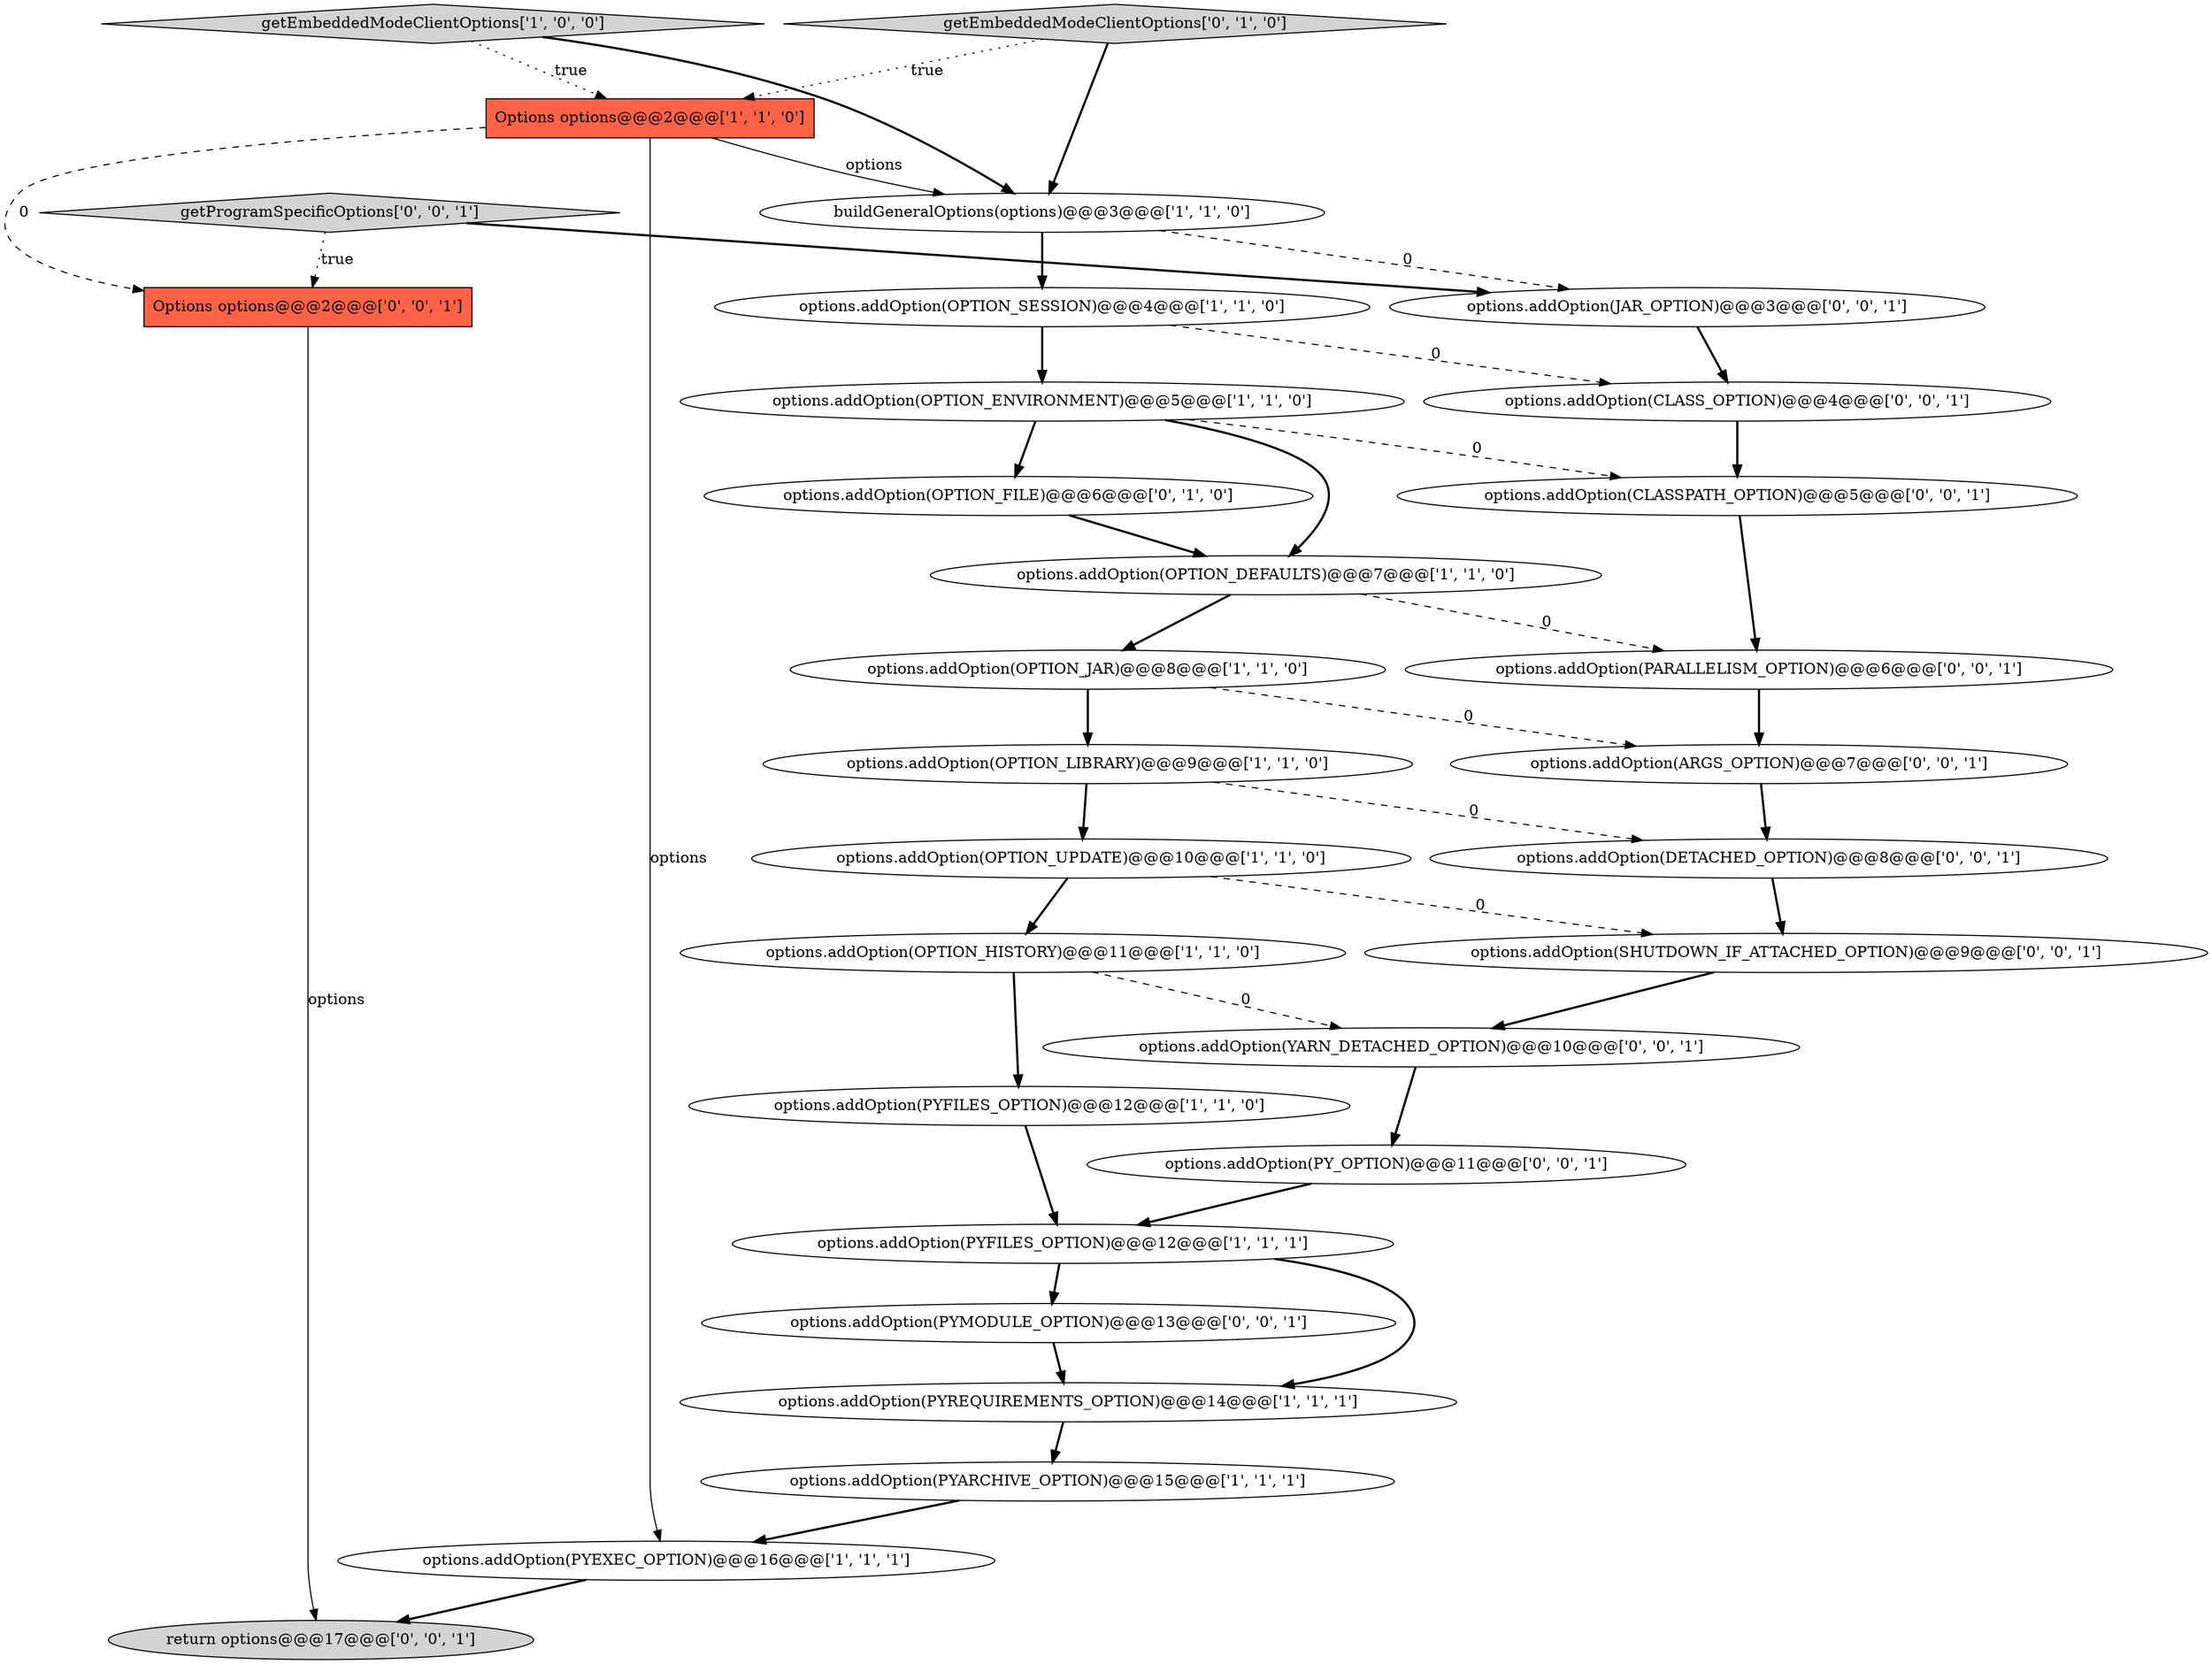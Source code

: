 digraph {
1 [style = filled, label = "options.addOption(OPTION_UPDATE)@@@10@@@['1', '1', '0']", fillcolor = white, shape = ellipse image = "AAA0AAABBB1BBB"];
22 [style = filled, label = "options.addOption(JAR_OPTION)@@@3@@@['0', '0', '1']", fillcolor = white, shape = ellipse image = "AAA0AAABBB3BBB"];
27 [style = filled, label = "Options options@@@2@@@['0', '0', '1']", fillcolor = tomato, shape = box image = "AAA0AAABBB3BBB"];
5 [style = filled, label = "options.addOption(PYARCHIVE_OPTION)@@@15@@@['1', '1', '1']", fillcolor = white, shape = ellipse image = "AAA0AAABBB1BBB"];
26 [style = filled, label = "options.addOption(SHUTDOWN_IF_ATTACHED_OPTION)@@@9@@@['0', '0', '1']", fillcolor = white, shape = ellipse image = "AAA0AAABBB3BBB"];
12 [style = filled, label = "options.addOption(OPTION_ENVIRONMENT)@@@5@@@['1', '1', '0']", fillcolor = white, shape = ellipse image = "AAA0AAABBB1BBB"];
0 [style = filled, label = "buildGeneralOptions(options)@@@3@@@['1', '1', '0']", fillcolor = white, shape = ellipse image = "AAA0AAABBB1BBB"];
9 [style = filled, label = "options.addOption(PYFILES_OPTION)@@@12@@@['1', '1', '1']", fillcolor = white, shape = ellipse image = "AAA0AAABBB1BBB"];
6 [style = filled, label = "options.addOption(OPTION_JAR)@@@8@@@['1', '1', '0']", fillcolor = white, shape = ellipse image = "AAA0AAABBB1BBB"];
15 [style = filled, label = "getEmbeddedModeClientOptions['0', '1', '0']", fillcolor = lightgray, shape = diamond image = "AAA0AAABBB2BBB"];
11 [style = filled, label = "options.addOption(OPTION_SESSION)@@@4@@@['1', '1', '0']", fillcolor = white, shape = ellipse image = "AAA0AAABBB1BBB"];
17 [style = filled, label = "options.addOption(PY_OPTION)@@@11@@@['0', '0', '1']", fillcolor = white, shape = ellipse image = "AAA0AAABBB3BBB"];
2 [style = filled, label = "options.addOption(OPTION_HISTORY)@@@11@@@['1', '1', '0']", fillcolor = white, shape = ellipse image = "AAA0AAABBB1BBB"];
21 [style = filled, label = "options.addOption(DETACHED_OPTION)@@@8@@@['0', '0', '1']", fillcolor = white, shape = ellipse image = "AAA0AAABBB3BBB"];
28 [style = filled, label = "options.addOption(ARGS_OPTION)@@@7@@@['0', '0', '1']", fillcolor = white, shape = ellipse image = "AAA0AAABBB3BBB"];
18 [style = filled, label = "options.addOption(CLASS_OPTION)@@@4@@@['0', '0', '1']", fillcolor = white, shape = ellipse image = "AAA0AAABBB3BBB"];
19 [style = filled, label = "getProgramSpecificOptions['0', '0', '1']", fillcolor = lightgray, shape = diamond image = "AAA0AAABBB3BBB"];
3 [style = filled, label = "options.addOption(PYREQUIREMENTS_OPTION)@@@14@@@['1', '1', '1']", fillcolor = white, shape = ellipse image = "AAA0AAABBB1BBB"];
8 [style = filled, label = "options.addOption(OPTION_DEFAULTS)@@@7@@@['1', '1', '0']", fillcolor = white, shape = ellipse image = "AAA0AAABBB1BBB"];
23 [style = filled, label = "options.addOption(PYMODULE_OPTION)@@@13@@@['0', '0', '1']", fillcolor = white, shape = ellipse image = "AAA0AAABBB3BBB"];
13 [style = filled, label = "getEmbeddedModeClientOptions['1', '0', '0']", fillcolor = lightgray, shape = diamond image = "AAA0AAABBB1BBB"];
29 [style = filled, label = "options.addOption(PARALLELISM_OPTION)@@@6@@@['0', '0', '1']", fillcolor = white, shape = ellipse image = "AAA0AAABBB3BBB"];
7 [style = filled, label = "Options options@@@2@@@['1', '1', '0']", fillcolor = tomato, shape = box image = "AAA0AAABBB1BBB"];
14 [style = filled, label = "options.addOption(OPTION_LIBRARY)@@@9@@@['1', '1', '0']", fillcolor = white, shape = ellipse image = "AAA0AAABBB1BBB"];
20 [style = filled, label = "return options@@@17@@@['0', '0', '1']", fillcolor = lightgray, shape = ellipse image = "AAA0AAABBB3BBB"];
25 [style = filled, label = "options.addOption(CLASSPATH_OPTION)@@@5@@@['0', '0', '1']", fillcolor = white, shape = ellipse image = "AAA0AAABBB3BBB"];
16 [style = filled, label = "options.addOption(OPTION_FILE)@@@6@@@['0', '1', '0']", fillcolor = white, shape = ellipse image = "AAA1AAABBB2BBB"];
10 [style = filled, label = "options.addOption(PYFILES_OPTION)@@@12@@@['1', '1', '0']", fillcolor = white, shape = ellipse image = "AAA0AAABBB1BBB"];
4 [style = filled, label = "options.addOption(PYEXEC_OPTION)@@@16@@@['1', '1', '1']", fillcolor = white, shape = ellipse image = "AAA0AAABBB1BBB"];
24 [style = filled, label = "options.addOption(YARN_DETACHED_OPTION)@@@10@@@['0', '0', '1']", fillcolor = white, shape = ellipse image = "AAA0AAABBB3BBB"];
28->21 [style = bold, label=""];
23->3 [style = bold, label=""];
12->25 [style = dashed, label="0"];
26->24 [style = bold, label=""];
25->29 [style = bold, label=""];
11->12 [style = bold, label=""];
13->0 [style = bold, label=""];
10->9 [style = bold, label=""];
7->0 [style = solid, label="options"];
29->28 [style = bold, label=""];
9->3 [style = bold, label=""];
24->17 [style = bold, label=""];
16->8 [style = bold, label=""];
18->25 [style = bold, label=""];
8->29 [style = dashed, label="0"];
19->22 [style = bold, label=""];
6->28 [style = dashed, label="0"];
2->10 [style = bold, label=""];
8->6 [style = bold, label=""];
0->11 [style = bold, label=""];
4->20 [style = bold, label=""];
3->5 [style = bold, label=""];
5->4 [style = bold, label=""];
12->16 [style = bold, label=""];
14->1 [style = bold, label=""];
15->0 [style = bold, label=""];
6->14 [style = bold, label=""];
2->24 [style = dashed, label="0"];
21->26 [style = bold, label=""];
7->4 [style = solid, label="options"];
14->21 [style = dashed, label="0"];
17->9 [style = bold, label=""];
11->18 [style = dashed, label="0"];
22->18 [style = bold, label=""];
9->23 [style = bold, label=""];
15->7 [style = dotted, label="true"];
7->27 [style = dashed, label="0"];
27->20 [style = solid, label="options"];
12->8 [style = bold, label=""];
13->7 [style = dotted, label="true"];
1->2 [style = bold, label=""];
19->27 [style = dotted, label="true"];
0->22 [style = dashed, label="0"];
1->26 [style = dashed, label="0"];
}
